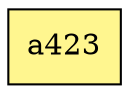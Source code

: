 digraph G {
rankdir=BT;ranksep="2.0";
"a423" [shape=record,fillcolor=khaki1,style=filled,label="{a423}"];
}